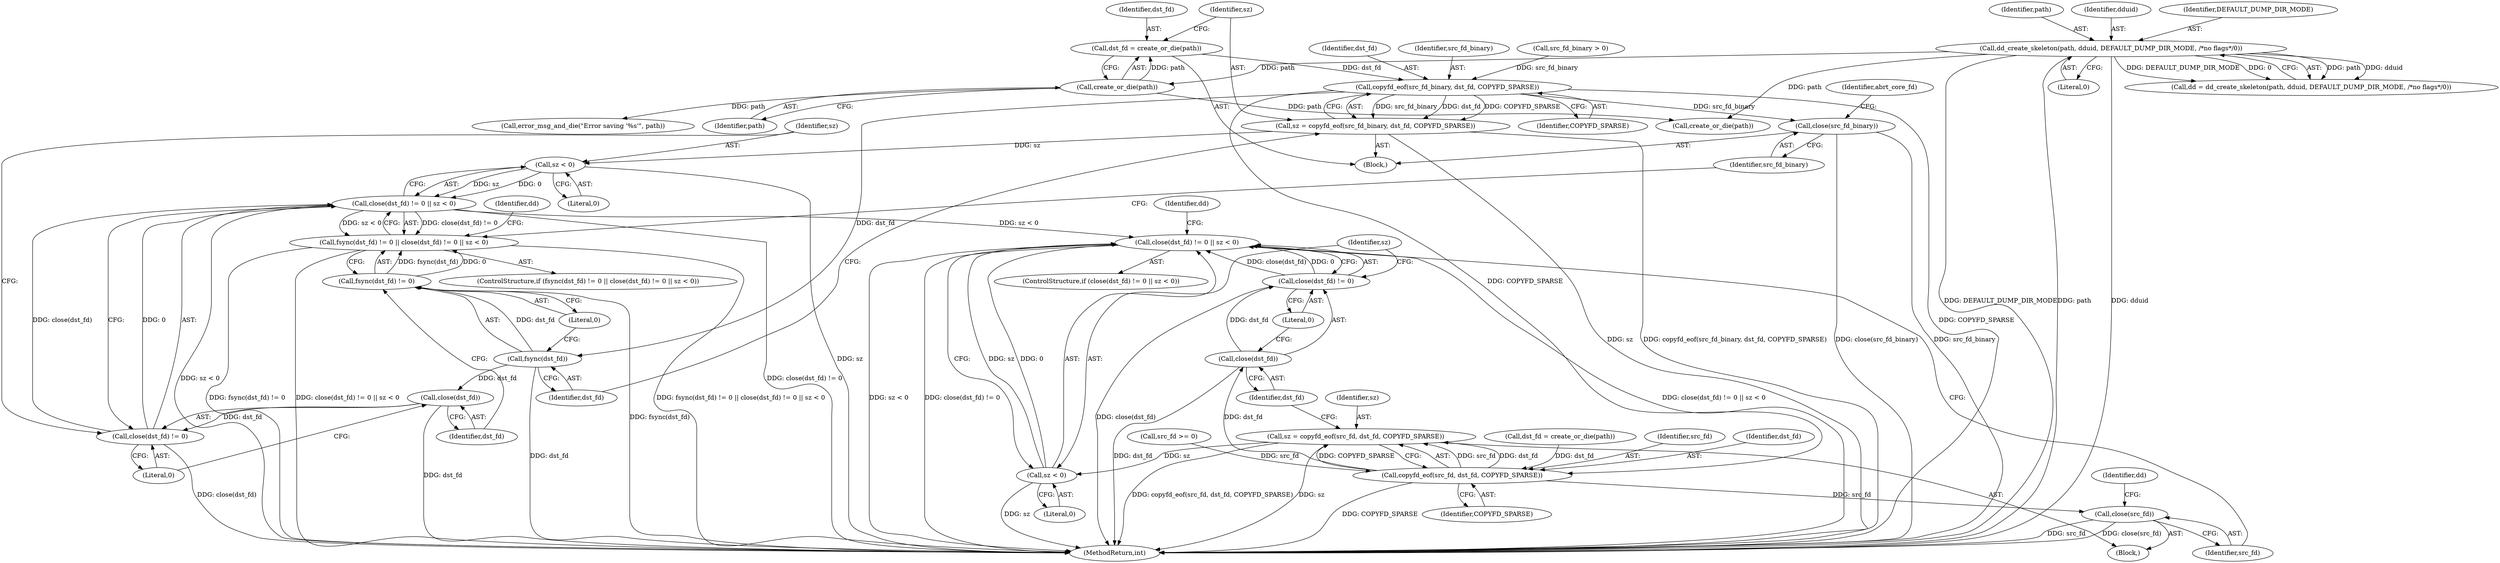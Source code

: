 digraph "0_abrt_8939398b82006ba1fec4ed491339fc075f43fc7c_1@API" {
"1000891" [label="(Call,dst_fd = create_or_die(path))"];
"1000893" [label="(Call,create_or_die(path))"];
"1000652" [label="(Call,dd_create_skeleton(path, dduid, DEFAULT_DUMP_DIR_MODE, /*no flags*/0))"];
"1000898" [label="(Call,copyfd_eof(src_fd_binary, dst_fd, COPYFD_SPARSE))"];
"1000896" [label="(Call,sz = copyfd_eof(src_fd_binary, dst_fd, COPYFD_SPARSE))"];
"1000913" [label="(Call,sz < 0)"];
"1000908" [label="(Call,close(dst_fd) != 0 || sz < 0)"];
"1000903" [label="(Call,fsync(dst_fd) != 0 || close(dst_fd) != 0 || sz < 0)"];
"1001056" [label="(Call,close(dst_fd) != 0 || sz < 0)"];
"1000905" [label="(Call,fsync(dst_fd))"];
"1000904" [label="(Call,fsync(dst_fd) != 0)"];
"1000910" [label="(Call,close(dst_fd))"];
"1000909" [label="(Call,close(dst_fd) != 0)"];
"1000922" [label="(Call,close(src_fd_binary))"];
"1001051" [label="(Call,copyfd_eof(src_fd, dst_fd, COPYFD_SPARSE))"];
"1001049" [label="(Call,sz = copyfd_eof(src_fd, dst_fd, COPYFD_SPARSE))"];
"1001061" [label="(Call,sz < 0)"];
"1001058" [label="(Call,close(dst_fd))"];
"1001057" [label="(Call,close(dst_fd) != 0)"];
"1001070" [label="(Call,close(src_fd))"];
"1000904" [label="(Call,fsync(dst_fd) != 0)"];
"1001044" [label="(Call,dst_fd = create_or_die(path))"];
"1000897" [label="(Identifier,sz)"];
"1000927" [label="(Call,create_or_die(path))"];
"1000902" [label="(ControlStructure,if (fsync(dst_fd) != 0 || close(dst_fd) != 0 || sz < 0))"];
"1000653" [label="(Identifier,path)"];
"1000654" [label="(Identifier,dduid)"];
"1000923" [label="(Identifier,src_fd_binary)"];
"1001051" [label="(Call,copyfd_eof(src_fd, dst_fd, COPYFD_SPARSE))"];
"1001070" [label="(Call,close(src_fd))"];
"1001059" [label="(Identifier,dst_fd)"];
"1001060" [label="(Literal,0)"];
"1001055" [label="(ControlStructure,if (close(dst_fd) != 0 || sz < 0))"];
"1000891" [label="(Call,dst_fd = create_or_die(path))"];
"1000922" [label="(Call,close(src_fd_binary))"];
"1001071" [label="(Identifier,src_fd)"];
"1000915" [label="(Literal,0)"];
"1000903" [label="(Call,fsync(dst_fd) != 0 || close(dst_fd) != 0 || sz < 0)"];
"1001052" [label="(Identifier,src_fd)"];
"1000900" [label="(Identifier,dst_fd)"];
"1001073" [label="(Identifier,dd)"];
"1000908" [label="(Call,close(dst_fd) != 0 || sz < 0)"];
"1000905" [label="(Call,fsync(dst_fd))"];
"1000926" [label="(Identifier,abrt_core_fd)"];
"1000899" [label="(Identifier,src_fd_binary)"];
"1000919" [label="(Call,error_msg_and_die(\"Error saving '%s'\", path))"];
"1000896" [label="(Call,sz = copyfd_eof(src_fd_binary, dst_fd, COPYFD_SPARSE))"];
"1001066" [label="(Identifier,dd)"];
"1000906" [label="(Identifier,dst_fd)"];
"1001053" [label="(Identifier,dst_fd)"];
"1000918" [label="(Identifier,dd)"];
"1000656" [label="(Literal,0)"];
"1000894" [label="(Identifier,path)"];
"1000889" [label="(Block,)"];
"1001057" [label="(Call,close(dst_fd) != 0)"];
"1000650" [label="(Call,dd = dd_create_skeleton(path, dduid, DEFAULT_DUMP_DIR_MODE, /*no flags*/0))"];
"1000914" [label="(Identifier,sz)"];
"1000652" [label="(Call,dd_create_skeleton(path, dduid, DEFAULT_DUMP_DIR_MODE, /*no flags*/0))"];
"1000913" [label="(Call,sz < 0)"];
"1001058" [label="(Call,close(dst_fd))"];
"1001056" [label="(Call,close(dst_fd) != 0 || sz < 0)"];
"1001050" [label="(Identifier,sz)"];
"1001049" [label="(Call,sz = copyfd_eof(src_fd, dst_fd, COPYFD_SPARSE))"];
"1000886" [label="(Call,src_fd_binary > 0)"];
"1001034" [label="(Call,src_fd >= 0)"];
"1000898" [label="(Call,copyfd_eof(src_fd_binary, dst_fd, COPYFD_SPARSE))"];
"1001063" [label="(Literal,0)"];
"1001062" [label="(Identifier,sz)"];
"1001061" [label="(Call,sz < 0)"];
"1000892" [label="(Identifier,dst_fd)"];
"1000907" [label="(Literal,0)"];
"1000911" [label="(Identifier,dst_fd)"];
"1000912" [label="(Literal,0)"];
"1000910" [label="(Call,close(dst_fd))"];
"1001054" [label="(Identifier,COPYFD_SPARSE)"];
"1000893" [label="(Call,create_or_die(path))"];
"1001237" [label="(MethodReturn,int)"];
"1000901" [label="(Identifier,COPYFD_SPARSE)"];
"1000655" [label="(Identifier,DEFAULT_DUMP_DIR_MODE)"];
"1000909" [label="(Call,close(dst_fd) != 0)"];
"1001037" [label="(Block,)"];
"1000891" -> "1000889"  [label="AST: "];
"1000891" -> "1000893"  [label="CFG: "];
"1000892" -> "1000891"  [label="AST: "];
"1000893" -> "1000891"  [label="AST: "];
"1000897" -> "1000891"  [label="CFG: "];
"1000893" -> "1000891"  [label="DDG: path"];
"1000891" -> "1000898"  [label="DDG: dst_fd"];
"1000893" -> "1000894"  [label="CFG: "];
"1000894" -> "1000893"  [label="AST: "];
"1000652" -> "1000893"  [label="DDG: path"];
"1000893" -> "1000919"  [label="DDG: path"];
"1000893" -> "1000927"  [label="DDG: path"];
"1000652" -> "1000650"  [label="AST: "];
"1000652" -> "1000656"  [label="CFG: "];
"1000653" -> "1000652"  [label="AST: "];
"1000654" -> "1000652"  [label="AST: "];
"1000655" -> "1000652"  [label="AST: "];
"1000656" -> "1000652"  [label="AST: "];
"1000650" -> "1000652"  [label="CFG: "];
"1000652" -> "1001237"  [label="DDG: DEFAULT_DUMP_DIR_MODE"];
"1000652" -> "1001237"  [label="DDG: path"];
"1000652" -> "1001237"  [label="DDG: dduid"];
"1000652" -> "1000650"  [label="DDG: path"];
"1000652" -> "1000650"  [label="DDG: dduid"];
"1000652" -> "1000650"  [label="DDG: DEFAULT_DUMP_DIR_MODE"];
"1000652" -> "1000650"  [label="DDG: 0"];
"1000652" -> "1000927"  [label="DDG: path"];
"1000898" -> "1000896"  [label="AST: "];
"1000898" -> "1000901"  [label="CFG: "];
"1000899" -> "1000898"  [label="AST: "];
"1000900" -> "1000898"  [label="AST: "];
"1000901" -> "1000898"  [label="AST: "];
"1000896" -> "1000898"  [label="CFG: "];
"1000898" -> "1001237"  [label="DDG: COPYFD_SPARSE"];
"1000898" -> "1000896"  [label="DDG: src_fd_binary"];
"1000898" -> "1000896"  [label="DDG: dst_fd"];
"1000898" -> "1000896"  [label="DDG: COPYFD_SPARSE"];
"1000886" -> "1000898"  [label="DDG: src_fd_binary"];
"1000898" -> "1000905"  [label="DDG: dst_fd"];
"1000898" -> "1000922"  [label="DDG: src_fd_binary"];
"1000898" -> "1001051"  [label="DDG: COPYFD_SPARSE"];
"1000896" -> "1000889"  [label="AST: "];
"1000897" -> "1000896"  [label="AST: "];
"1000906" -> "1000896"  [label="CFG: "];
"1000896" -> "1001237"  [label="DDG: sz"];
"1000896" -> "1001237"  [label="DDG: copyfd_eof(src_fd_binary, dst_fd, COPYFD_SPARSE)"];
"1000896" -> "1000913"  [label="DDG: sz"];
"1000913" -> "1000908"  [label="AST: "];
"1000913" -> "1000915"  [label="CFG: "];
"1000914" -> "1000913"  [label="AST: "];
"1000915" -> "1000913"  [label="AST: "];
"1000908" -> "1000913"  [label="CFG: "];
"1000913" -> "1001237"  [label="DDG: sz"];
"1000913" -> "1000908"  [label="DDG: sz"];
"1000913" -> "1000908"  [label="DDG: 0"];
"1000908" -> "1000903"  [label="AST: "];
"1000908" -> "1000909"  [label="CFG: "];
"1000909" -> "1000908"  [label="AST: "];
"1000903" -> "1000908"  [label="CFG: "];
"1000908" -> "1001237"  [label="DDG: sz < 0"];
"1000908" -> "1001237"  [label="DDG: close(dst_fd) != 0"];
"1000908" -> "1000903"  [label="DDG: close(dst_fd) != 0"];
"1000908" -> "1000903"  [label="DDG: sz < 0"];
"1000909" -> "1000908"  [label="DDG: close(dst_fd)"];
"1000909" -> "1000908"  [label="DDG: 0"];
"1000908" -> "1001056"  [label="DDG: sz < 0"];
"1000903" -> "1000902"  [label="AST: "];
"1000903" -> "1000904"  [label="CFG: "];
"1000904" -> "1000903"  [label="AST: "];
"1000918" -> "1000903"  [label="CFG: "];
"1000923" -> "1000903"  [label="CFG: "];
"1000903" -> "1001237"  [label="DDG: fsync(dst_fd) != 0"];
"1000903" -> "1001237"  [label="DDG: close(dst_fd) != 0 || sz < 0"];
"1000903" -> "1001237"  [label="DDG: fsync(dst_fd) != 0 || close(dst_fd) != 0 || sz < 0"];
"1000904" -> "1000903"  [label="DDG: fsync(dst_fd)"];
"1000904" -> "1000903"  [label="DDG: 0"];
"1001056" -> "1001055"  [label="AST: "];
"1001056" -> "1001057"  [label="CFG: "];
"1001056" -> "1001061"  [label="CFG: "];
"1001057" -> "1001056"  [label="AST: "];
"1001061" -> "1001056"  [label="AST: "];
"1001066" -> "1001056"  [label="CFG: "];
"1001071" -> "1001056"  [label="CFG: "];
"1001056" -> "1001237"  [label="DDG: sz < 0"];
"1001056" -> "1001237"  [label="DDG: close(dst_fd) != 0"];
"1001056" -> "1001237"  [label="DDG: close(dst_fd) != 0 || sz < 0"];
"1001057" -> "1001056"  [label="DDG: close(dst_fd)"];
"1001057" -> "1001056"  [label="DDG: 0"];
"1001061" -> "1001056"  [label="DDG: sz"];
"1001061" -> "1001056"  [label="DDG: 0"];
"1000905" -> "1000904"  [label="AST: "];
"1000905" -> "1000906"  [label="CFG: "];
"1000906" -> "1000905"  [label="AST: "];
"1000907" -> "1000905"  [label="CFG: "];
"1000905" -> "1001237"  [label="DDG: dst_fd"];
"1000905" -> "1000904"  [label="DDG: dst_fd"];
"1000905" -> "1000910"  [label="DDG: dst_fd"];
"1000904" -> "1000907"  [label="CFG: "];
"1000907" -> "1000904"  [label="AST: "];
"1000911" -> "1000904"  [label="CFG: "];
"1000904" -> "1001237"  [label="DDG: fsync(dst_fd)"];
"1000910" -> "1000909"  [label="AST: "];
"1000910" -> "1000911"  [label="CFG: "];
"1000911" -> "1000910"  [label="AST: "];
"1000912" -> "1000910"  [label="CFG: "];
"1000910" -> "1001237"  [label="DDG: dst_fd"];
"1000910" -> "1000909"  [label="DDG: dst_fd"];
"1000909" -> "1000912"  [label="CFG: "];
"1000912" -> "1000909"  [label="AST: "];
"1000914" -> "1000909"  [label="CFG: "];
"1000909" -> "1001237"  [label="DDG: close(dst_fd)"];
"1000922" -> "1000889"  [label="AST: "];
"1000922" -> "1000923"  [label="CFG: "];
"1000923" -> "1000922"  [label="AST: "];
"1000926" -> "1000922"  [label="CFG: "];
"1000922" -> "1001237"  [label="DDG: src_fd_binary"];
"1000922" -> "1001237"  [label="DDG: close(src_fd_binary)"];
"1001051" -> "1001049"  [label="AST: "];
"1001051" -> "1001054"  [label="CFG: "];
"1001052" -> "1001051"  [label="AST: "];
"1001053" -> "1001051"  [label="AST: "];
"1001054" -> "1001051"  [label="AST: "];
"1001049" -> "1001051"  [label="CFG: "];
"1001051" -> "1001237"  [label="DDG: COPYFD_SPARSE"];
"1001051" -> "1001049"  [label="DDG: src_fd"];
"1001051" -> "1001049"  [label="DDG: dst_fd"];
"1001051" -> "1001049"  [label="DDG: COPYFD_SPARSE"];
"1001034" -> "1001051"  [label="DDG: src_fd"];
"1001044" -> "1001051"  [label="DDG: dst_fd"];
"1001051" -> "1001058"  [label="DDG: dst_fd"];
"1001051" -> "1001070"  [label="DDG: src_fd"];
"1001049" -> "1001037"  [label="AST: "];
"1001050" -> "1001049"  [label="AST: "];
"1001059" -> "1001049"  [label="CFG: "];
"1001049" -> "1001237"  [label="DDG: copyfd_eof(src_fd, dst_fd, COPYFD_SPARSE)"];
"1001049" -> "1001237"  [label="DDG: sz"];
"1001049" -> "1001061"  [label="DDG: sz"];
"1001061" -> "1001063"  [label="CFG: "];
"1001062" -> "1001061"  [label="AST: "];
"1001063" -> "1001061"  [label="AST: "];
"1001061" -> "1001237"  [label="DDG: sz"];
"1001058" -> "1001057"  [label="AST: "];
"1001058" -> "1001059"  [label="CFG: "];
"1001059" -> "1001058"  [label="AST: "];
"1001060" -> "1001058"  [label="CFG: "];
"1001058" -> "1001237"  [label="DDG: dst_fd"];
"1001058" -> "1001057"  [label="DDG: dst_fd"];
"1001057" -> "1001060"  [label="CFG: "];
"1001060" -> "1001057"  [label="AST: "];
"1001062" -> "1001057"  [label="CFG: "];
"1001057" -> "1001237"  [label="DDG: close(dst_fd)"];
"1001070" -> "1001037"  [label="AST: "];
"1001070" -> "1001071"  [label="CFG: "];
"1001071" -> "1001070"  [label="AST: "];
"1001073" -> "1001070"  [label="CFG: "];
"1001070" -> "1001237"  [label="DDG: close(src_fd)"];
"1001070" -> "1001237"  [label="DDG: src_fd"];
}
